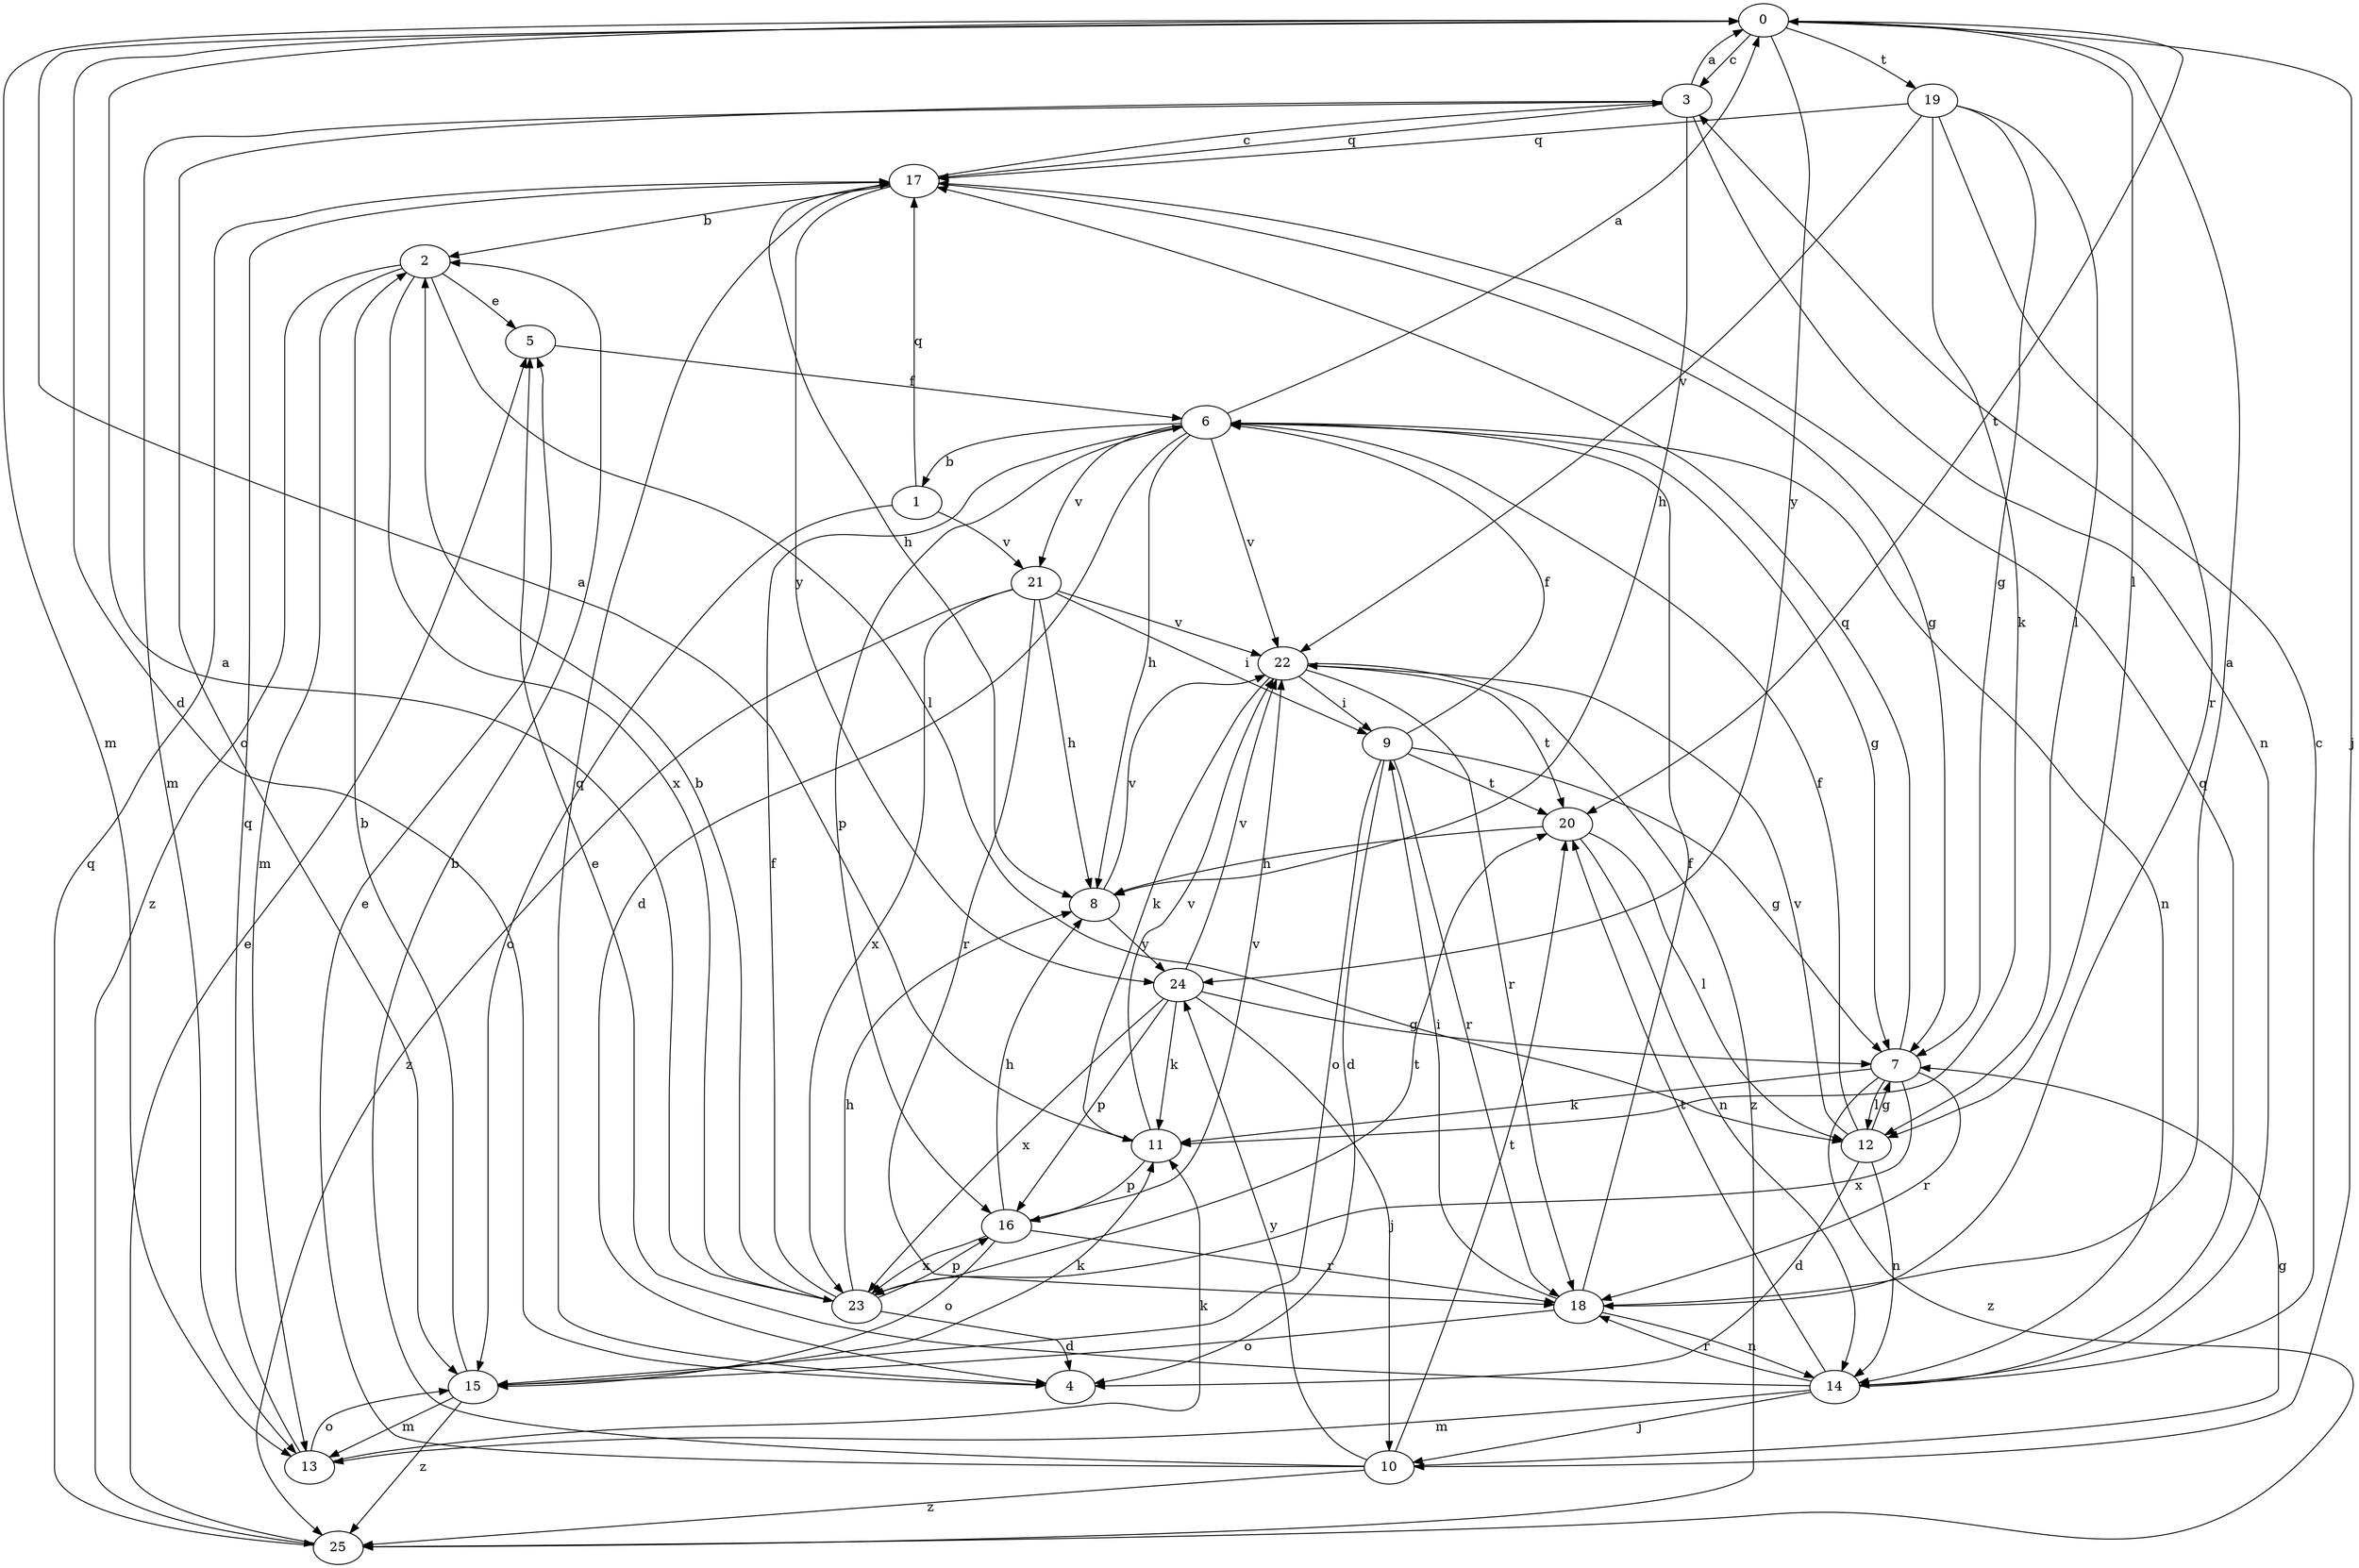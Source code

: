 strict digraph  {
0;
1;
2;
3;
4;
5;
6;
7;
8;
9;
10;
11;
12;
13;
14;
15;
16;
17;
18;
19;
20;
21;
22;
23;
24;
25;
0 -> 3  [label=c];
0 -> 4  [label=d];
0 -> 10  [label=j];
0 -> 12  [label=l];
0 -> 13  [label=m];
0 -> 19  [label=t];
0 -> 20  [label=t];
0 -> 24  [label=y];
1 -> 15  [label=o];
1 -> 17  [label=q];
1 -> 21  [label=v];
2 -> 5  [label=e];
2 -> 12  [label=l];
2 -> 13  [label=m];
2 -> 23  [label=x];
2 -> 25  [label=z];
3 -> 0  [label=a];
3 -> 8  [label=h];
3 -> 13  [label=m];
3 -> 14  [label=n];
3 -> 15  [label=o];
3 -> 17  [label=q];
4 -> 17  [label=q];
5 -> 6  [label=f];
6 -> 0  [label=a];
6 -> 1  [label=b];
6 -> 4  [label=d];
6 -> 7  [label=g];
6 -> 8  [label=h];
6 -> 14  [label=n];
6 -> 16  [label=p];
6 -> 21  [label=v];
6 -> 22  [label=v];
7 -> 11  [label=k];
7 -> 12  [label=l];
7 -> 17  [label=q];
7 -> 18  [label=r];
7 -> 23  [label=x];
7 -> 25  [label=z];
8 -> 22  [label=v];
8 -> 24  [label=y];
9 -> 4  [label=d];
9 -> 6  [label=f];
9 -> 7  [label=g];
9 -> 15  [label=o];
9 -> 18  [label=r];
9 -> 20  [label=t];
10 -> 2  [label=b];
10 -> 5  [label=e];
10 -> 7  [label=g];
10 -> 20  [label=t];
10 -> 24  [label=y];
10 -> 25  [label=z];
11 -> 0  [label=a];
11 -> 16  [label=p];
11 -> 22  [label=v];
12 -> 4  [label=d];
12 -> 6  [label=f];
12 -> 7  [label=g];
12 -> 14  [label=n];
12 -> 22  [label=v];
13 -> 11  [label=k];
13 -> 15  [label=o];
13 -> 17  [label=q];
14 -> 3  [label=c];
14 -> 5  [label=e];
14 -> 10  [label=j];
14 -> 13  [label=m];
14 -> 17  [label=q];
14 -> 18  [label=r];
14 -> 20  [label=t];
15 -> 2  [label=b];
15 -> 11  [label=k];
15 -> 13  [label=m];
15 -> 25  [label=z];
16 -> 8  [label=h];
16 -> 15  [label=o];
16 -> 18  [label=r];
16 -> 22  [label=v];
16 -> 23  [label=x];
17 -> 2  [label=b];
17 -> 3  [label=c];
17 -> 7  [label=g];
17 -> 8  [label=h];
17 -> 24  [label=y];
18 -> 0  [label=a];
18 -> 6  [label=f];
18 -> 9  [label=i];
18 -> 14  [label=n];
18 -> 15  [label=o];
19 -> 7  [label=g];
19 -> 11  [label=k];
19 -> 12  [label=l];
19 -> 17  [label=q];
19 -> 18  [label=r];
19 -> 22  [label=v];
20 -> 8  [label=h];
20 -> 12  [label=l];
20 -> 14  [label=n];
21 -> 8  [label=h];
21 -> 9  [label=i];
21 -> 18  [label=r];
21 -> 22  [label=v];
21 -> 23  [label=x];
21 -> 25  [label=z];
22 -> 9  [label=i];
22 -> 11  [label=k];
22 -> 18  [label=r];
22 -> 20  [label=t];
22 -> 25  [label=z];
23 -> 0  [label=a];
23 -> 2  [label=b];
23 -> 4  [label=d];
23 -> 6  [label=f];
23 -> 8  [label=h];
23 -> 16  [label=p];
23 -> 20  [label=t];
24 -> 7  [label=g];
24 -> 10  [label=j];
24 -> 11  [label=k];
24 -> 16  [label=p];
24 -> 22  [label=v];
24 -> 23  [label=x];
25 -> 5  [label=e];
25 -> 17  [label=q];
}
